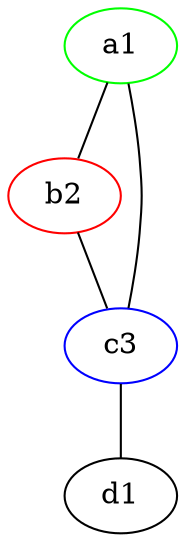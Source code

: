 graph G{
    a1 [color="green"];
    b2 [color="red"];
    c3 [color="blue"];

    a1--b2;
    a1--c3;
    b2--c3;
    c3--d1;
}
